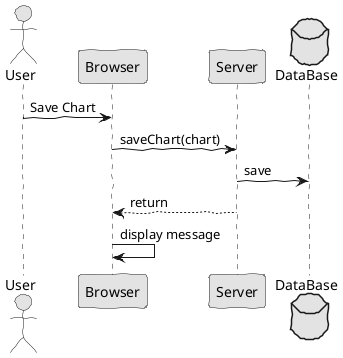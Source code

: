 @startuml  analysis2
skinparam handwritten true
skinparam monochrome true
skinparam packageStyle rect
skinparam defaultFontName FG Virgil
skinparam shadowing false




actor User
User -> Browser : Save Chart
Browser -> Server : saveChart(chart)
database DataBase
Server -> DataBase: save
Server --> Browser : return
Browser -> Browser : display message 

@enduml